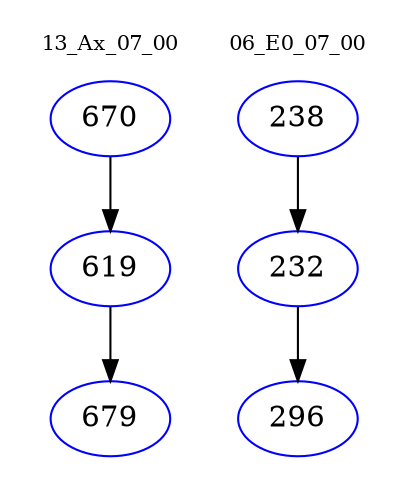digraph{
subgraph cluster_0 {
color = white
label = "13_Ax_07_00";
fontsize=10;
T0_670 [label="670", color="blue"]
T0_670 -> T0_619 [color="black"]
T0_619 [label="619", color="blue"]
T0_619 -> T0_679 [color="black"]
T0_679 [label="679", color="blue"]
}
subgraph cluster_1 {
color = white
label = "06_E0_07_00";
fontsize=10;
T1_238 [label="238", color="blue"]
T1_238 -> T1_232 [color="black"]
T1_232 [label="232", color="blue"]
T1_232 -> T1_296 [color="black"]
T1_296 [label="296", color="blue"]
}
}
